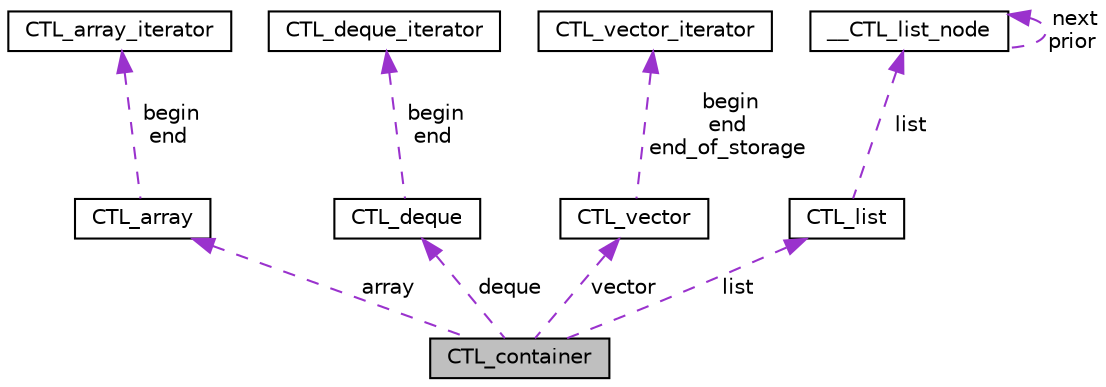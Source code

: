 digraph "CTL_container"
{
 // LATEX_PDF_SIZE
  edge [fontname="Helvetica",fontsize="10",labelfontname="Helvetica",labelfontsize="10"];
  node [fontname="Helvetica",fontsize="10",shape=record];
  Node1 [label="CTL_container",height=0.2,width=0.4,color="black", fillcolor="grey75", style="filled", fontcolor="black",tooltip="container"];
  Node2 -> Node1 [dir="back",color="darkorchid3",fontsize="10",style="dashed",label=" array" ,fontname="Helvetica"];
  Node2 [label="CTL_array",height=0.2,width=0.4,color="black", fillcolor="white", style="filled",URL="$structCTL__array.html",tooltip="array"];
  Node3 -> Node2 [dir="back",color="darkorchid3",fontsize="10",style="dashed",label=" begin\nend" ,fontname="Helvetica"];
  Node3 [label="CTL_array_iterator",height=0.2,width=0.4,color="black", fillcolor="white", style="filled",URL="$structCTL__array__iterator.html",tooltip="array iterator"];
  Node4 -> Node1 [dir="back",color="darkorchid3",fontsize="10",style="dashed",label=" deque" ,fontname="Helvetica"];
  Node4 [label="CTL_deque",height=0.2,width=0.4,color="black", fillcolor="white", style="filled",URL="$structCTL__deque.html",tooltip="deque"];
  Node5 -> Node4 [dir="back",color="darkorchid3",fontsize="10",style="dashed",label=" begin\nend" ,fontname="Helvetica"];
  Node5 [label="CTL_deque_iterator",height=0.2,width=0.4,color="black", fillcolor="white", style="filled",URL="$structCTL__deque__iterator.html",tooltip="deque iterator"];
  Node6 -> Node1 [dir="back",color="darkorchid3",fontsize="10",style="dashed",label=" vector" ,fontname="Helvetica"];
  Node6 [label="CTL_vector",height=0.2,width=0.4,color="black", fillcolor="white", style="filled",URL="$structCTL__vector.html",tooltip="vector"];
  Node7 -> Node6 [dir="back",color="darkorchid3",fontsize="10",style="dashed",label=" begin\nend\nend_of_storage" ,fontname="Helvetica"];
  Node7 [label="CTL_vector_iterator",height=0.2,width=0.4,color="black", fillcolor="white", style="filled",URL="$structCTL__vector__iterator.html",tooltip="vector iterator"];
  Node8 -> Node1 [dir="back",color="darkorchid3",fontsize="10",style="dashed",label=" list" ,fontname="Helvetica"];
  Node8 [label="CTL_list",height=0.2,width=0.4,color="black", fillcolor="white", style="filled",URL="$structCTL__list.html",tooltip="list"];
  Node9 -> Node8 [dir="back",color="darkorchid3",fontsize="10",style="dashed",label=" list" ,fontname="Helvetica"];
  Node9 [label="__CTL_list_node",height=0.2,width=0.4,color="black", fillcolor="white", style="filled",URL="$struct____CTL__list__node.html",tooltip=" "];
  Node9 -> Node9 [dir="back",color="darkorchid3",fontsize="10",style="dashed",label=" next\nprior" ,fontname="Helvetica"];
}
